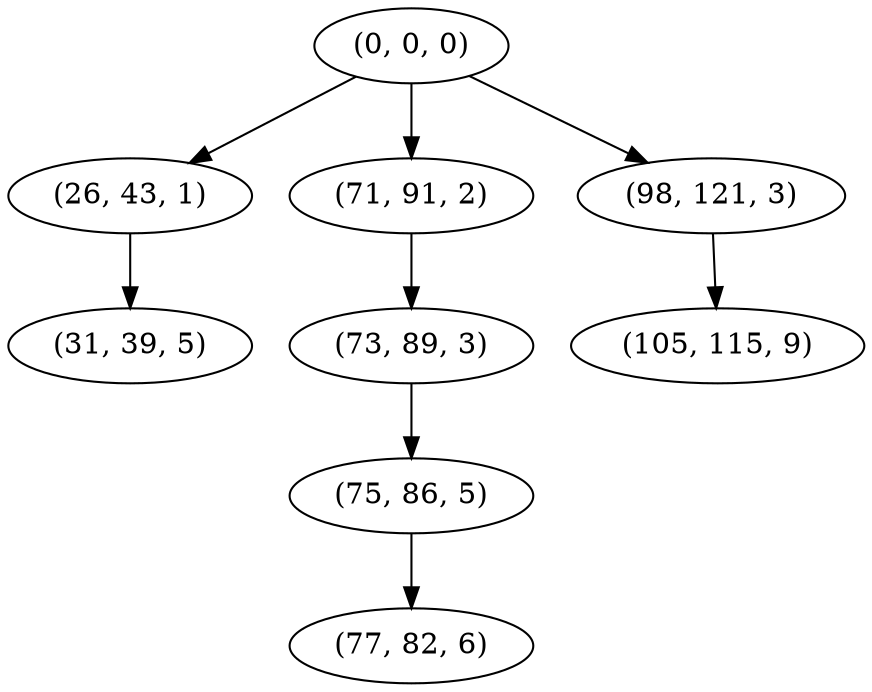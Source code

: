 digraph tree {
    "(0, 0, 0)";
    "(26, 43, 1)";
    "(31, 39, 5)";
    "(71, 91, 2)";
    "(73, 89, 3)";
    "(75, 86, 5)";
    "(77, 82, 6)";
    "(98, 121, 3)";
    "(105, 115, 9)";
    "(0, 0, 0)" -> "(26, 43, 1)";
    "(0, 0, 0)" -> "(71, 91, 2)";
    "(0, 0, 0)" -> "(98, 121, 3)";
    "(26, 43, 1)" -> "(31, 39, 5)";
    "(71, 91, 2)" -> "(73, 89, 3)";
    "(73, 89, 3)" -> "(75, 86, 5)";
    "(75, 86, 5)" -> "(77, 82, 6)";
    "(98, 121, 3)" -> "(105, 115, 9)";
}
